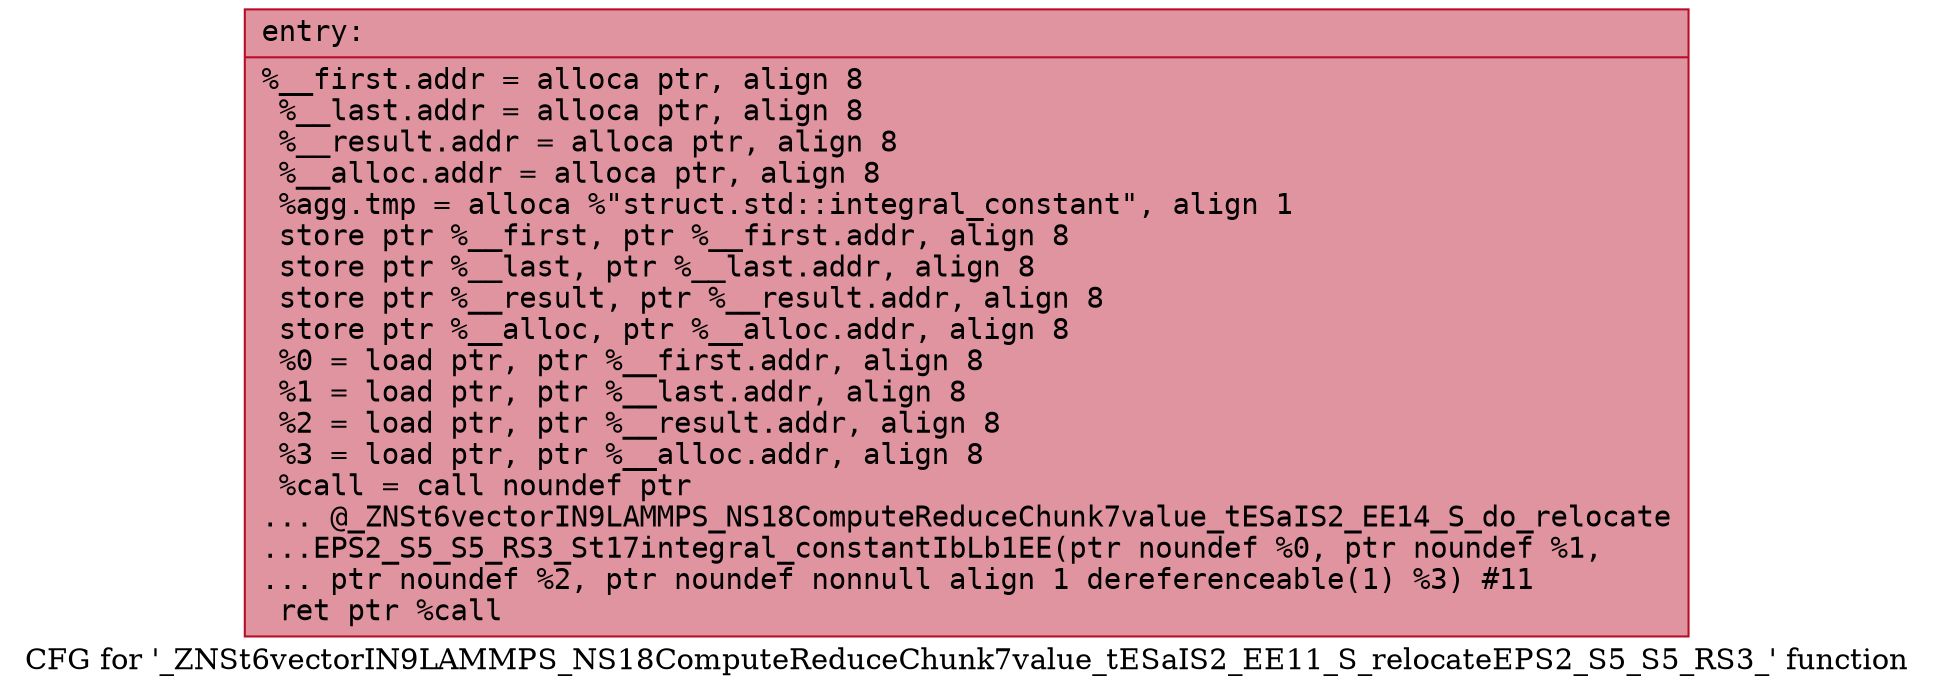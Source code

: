 digraph "CFG for '_ZNSt6vectorIN9LAMMPS_NS18ComputeReduceChunk7value_tESaIS2_EE11_S_relocateEPS2_S5_S5_RS3_' function" {
	label="CFG for '_ZNSt6vectorIN9LAMMPS_NS18ComputeReduceChunk7value_tESaIS2_EE11_S_relocateEPS2_S5_S5_RS3_' function";

	Node0x562fdb282cf0 [shape=record,color="#b70d28ff", style=filled, fillcolor="#b70d2870" fontname="Courier",label="{entry:\l|  %__first.addr = alloca ptr, align 8\l  %__last.addr = alloca ptr, align 8\l  %__result.addr = alloca ptr, align 8\l  %__alloc.addr = alloca ptr, align 8\l  %agg.tmp = alloca %\"struct.std::integral_constant\", align 1\l  store ptr %__first, ptr %__first.addr, align 8\l  store ptr %__last, ptr %__last.addr, align 8\l  store ptr %__result, ptr %__result.addr, align 8\l  store ptr %__alloc, ptr %__alloc.addr, align 8\l  %0 = load ptr, ptr %__first.addr, align 8\l  %1 = load ptr, ptr %__last.addr, align 8\l  %2 = load ptr, ptr %__result.addr, align 8\l  %3 = load ptr, ptr %__alloc.addr, align 8\l  %call = call noundef ptr\l... @_ZNSt6vectorIN9LAMMPS_NS18ComputeReduceChunk7value_tESaIS2_EE14_S_do_relocate\l...EPS2_S5_S5_RS3_St17integral_constantIbLb1EE(ptr noundef %0, ptr noundef %1,\l... ptr noundef %2, ptr noundef nonnull align 1 dereferenceable(1) %3) #11\l  ret ptr %call\l}"];
}
